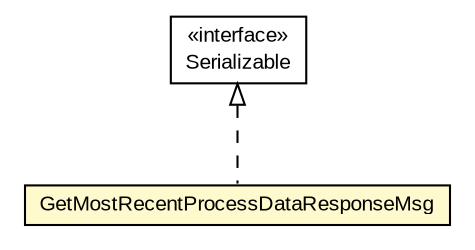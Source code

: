 #!/usr/local/bin/dot
#
# Class diagram 
# Generated by UMLGraph version R5_6-24-gf6e263 (http://www.umlgraph.org/)
#

digraph G {
	edge [fontname="arial",fontsize=10,labelfontname="arial",labelfontsize=10];
	node [fontname="arial",fontsize=10,shape=plaintext];
	nodesep=0.25;
	ranksep=0.5;
	// org.miloss.fgsms.services.interfaces.dataaccessservice.GetMostRecentProcessDataResponseMsg
	c190444 [label=<<table title="org.miloss.fgsms.services.interfaces.dataaccessservice.GetMostRecentProcessDataResponseMsg" border="0" cellborder="1" cellspacing="0" cellpadding="2" port="p" bgcolor="lemonChiffon" href="./GetMostRecentProcessDataResponseMsg.html">
		<tr><td><table border="0" cellspacing="0" cellpadding="1">
<tr><td align="center" balign="center"> GetMostRecentProcessDataResponseMsg </td></tr>
		</table></td></tr>
		</table>>, URL="./GetMostRecentProcessDataResponseMsg.html", fontname="arial", fontcolor="black", fontsize=10.0];
	//org.miloss.fgsms.services.interfaces.dataaccessservice.GetMostRecentProcessDataResponseMsg implements java.io.Serializable
	c190957:p -> c190444:p [dir=back,arrowtail=empty,style=dashed];
	// java.io.Serializable
	c190957 [label=<<table title="java.io.Serializable" border="0" cellborder="1" cellspacing="0" cellpadding="2" port="p" href="http://java.sun.com/j2se/1.4.2/docs/api/java/io/Serializable.html">
		<tr><td><table border="0" cellspacing="0" cellpadding="1">
<tr><td align="center" balign="center"> &#171;interface&#187; </td></tr>
<tr><td align="center" balign="center"> Serializable </td></tr>
		</table></td></tr>
		</table>>, URL="http://java.sun.com/j2se/1.4.2/docs/api/java/io/Serializable.html", fontname="arial", fontcolor="black", fontsize=10.0];
}

